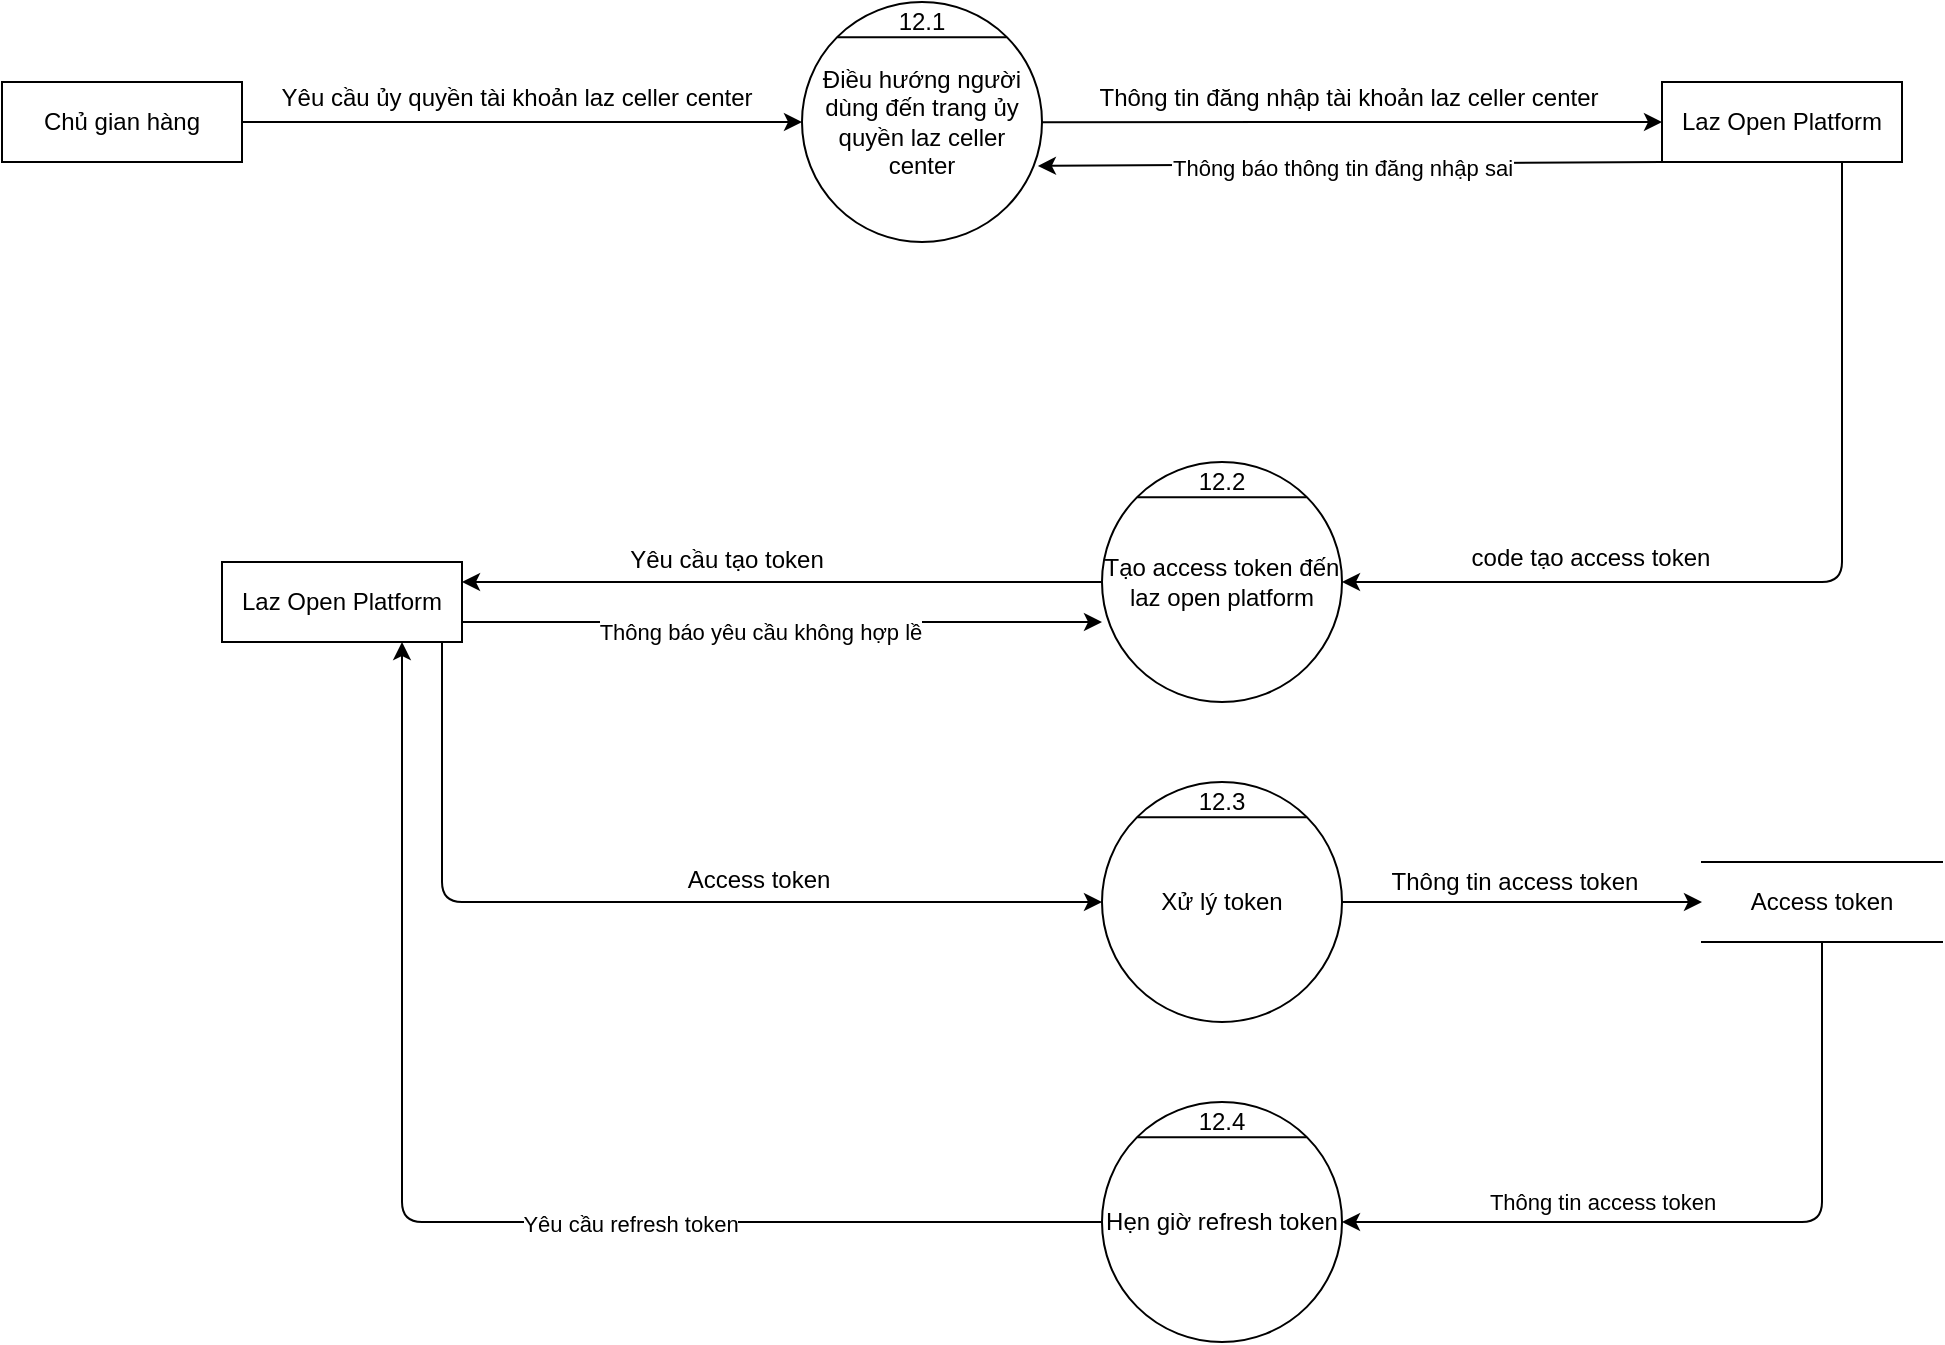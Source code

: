 <mxfile version="13.9.2" type="github">
  <diagram id="SLStGJWWbtIfWfqQh3Ac" name="Page-1">
    <mxGraphModel dx="1182" dy="525" grid="1" gridSize="10" guides="1" tooltips="1" connect="1" arrows="1" fold="1" page="1" pageScale="1" pageWidth="850" pageHeight="1100" math="0" shadow="0">
      <root>
        <mxCell id="0" />
        <mxCell id="1" parent="0" />
        <mxCell id="R5PGrLvmycQfad8IWAgw-1" value="Chủ gian hàng" style="rounded=0;whiteSpace=wrap;html=1;" parent="1" vertex="1">
          <mxGeometry x="10" y="90" width="120" height="40" as="geometry" />
        </mxCell>
        <mxCell id="R5PGrLvmycQfad8IWAgw-5" value="" style="group" parent="1" vertex="1" connectable="0">
          <mxGeometry x="410" y="50" width="120" height="120" as="geometry" />
        </mxCell>
        <mxCell id="R5PGrLvmycQfad8IWAgw-2" value="Điều hướng người dùng đến trang ủy quyền laz celler center" style="ellipse;whiteSpace=wrap;html=1;aspect=fixed;" parent="R5PGrLvmycQfad8IWAgw-5" vertex="1">
          <mxGeometry width="120" height="120" as="geometry" />
        </mxCell>
        <mxCell id="R5PGrLvmycQfad8IWAgw-3" value="" style="endArrow=none;html=1;exitX=0;exitY=0;exitDx=0;exitDy=0;entryX=1;entryY=0;entryDx=0;entryDy=0;" parent="R5PGrLvmycQfad8IWAgw-5" source="R5PGrLvmycQfad8IWAgw-2" target="R5PGrLvmycQfad8IWAgw-2" edge="1">
          <mxGeometry width="50" height="50" relative="1" as="geometry">
            <mxPoint x="-110" y="110" as="sourcePoint" />
            <mxPoint x="-60" y="60" as="targetPoint" />
          </mxGeometry>
        </mxCell>
        <mxCell id="R5PGrLvmycQfad8IWAgw-4" value="12.1" style="text;html=1;strokeColor=none;fillColor=none;align=center;verticalAlign=middle;whiteSpace=wrap;rounded=0;" parent="R5PGrLvmycQfad8IWAgw-5" vertex="1">
          <mxGeometry x="40" width="40" height="20" as="geometry" />
        </mxCell>
        <mxCell id="R5PGrLvmycQfad8IWAgw-6" value="" style="group" parent="1" vertex="1" connectable="0">
          <mxGeometry x="560" y="280" width="120" height="120" as="geometry" />
        </mxCell>
        <mxCell id="R5PGrLvmycQfad8IWAgw-7" value="Tạo access token đến laz open platform" style="ellipse;whiteSpace=wrap;html=1;aspect=fixed;" parent="R5PGrLvmycQfad8IWAgw-6" vertex="1">
          <mxGeometry width="120" height="120" as="geometry" />
        </mxCell>
        <mxCell id="R5PGrLvmycQfad8IWAgw-8" value="" style="endArrow=none;html=1;exitX=0;exitY=0;exitDx=0;exitDy=0;entryX=1;entryY=0;entryDx=0;entryDy=0;" parent="R5PGrLvmycQfad8IWAgw-6" source="R5PGrLvmycQfad8IWAgw-7" target="R5PGrLvmycQfad8IWAgw-7" edge="1">
          <mxGeometry width="50" height="50" relative="1" as="geometry">
            <mxPoint x="-110" y="110" as="sourcePoint" />
            <mxPoint x="-60" y="60" as="targetPoint" />
          </mxGeometry>
        </mxCell>
        <mxCell id="R5PGrLvmycQfad8IWAgw-9" value="12.2" style="text;html=1;strokeColor=none;fillColor=none;align=center;verticalAlign=middle;whiteSpace=wrap;rounded=0;" parent="R5PGrLvmycQfad8IWAgw-6" vertex="1">
          <mxGeometry x="40" width="40" height="20" as="geometry" />
        </mxCell>
        <mxCell id="R5PGrLvmycQfad8IWAgw-10" value="" style="group" parent="1" vertex="1" connectable="0">
          <mxGeometry x="560" y="440" width="120" height="120" as="geometry" />
        </mxCell>
        <mxCell id="R5PGrLvmycQfad8IWAgw-11" value="Xử lý token" style="ellipse;whiteSpace=wrap;html=1;aspect=fixed;" parent="R5PGrLvmycQfad8IWAgw-10" vertex="1">
          <mxGeometry width="120" height="120" as="geometry" />
        </mxCell>
        <mxCell id="R5PGrLvmycQfad8IWAgw-12" value="" style="endArrow=none;html=1;exitX=0;exitY=0;exitDx=0;exitDy=0;entryX=1;entryY=0;entryDx=0;entryDy=0;" parent="R5PGrLvmycQfad8IWAgw-10" source="R5PGrLvmycQfad8IWAgw-11" target="R5PGrLvmycQfad8IWAgw-11" edge="1">
          <mxGeometry width="50" height="50" relative="1" as="geometry">
            <mxPoint x="-110" y="110" as="sourcePoint" />
            <mxPoint x="-60" y="60" as="targetPoint" />
          </mxGeometry>
        </mxCell>
        <mxCell id="R5PGrLvmycQfad8IWAgw-13" value="12.3" style="text;html=1;strokeColor=none;fillColor=none;align=center;verticalAlign=middle;whiteSpace=wrap;rounded=0;" parent="R5PGrLvmycQfad8IWAgw-10" vertex="1">
          <mxGeometry x="40" width="40" height="20" as="geometry" />
        </mxCell>
        <mxCell id="R5PGrLvmycQfad8IWAgw-14" value="Laz Open Platform" style="rounded=0;whiteSpace=wrap;html=1;" parent="1" vertex="1">
          <mxGeometry x="840" y="90" width="120" height="40" as="geometry" />
        </mxCell>
        <mxCell id="R5PGrLvmycQfad8IWAgw-15" value="" style="endArrow=classic;html=1;exitX=1;exitY=0.5;exitDx=0;exitDy=0;" parent="1" source="R5PGrLvmycQfad8IWAgw-1" target="R5PGrLvmycQfad8IWAgw-2" edge="1">
          <mxGeometry width="50" height="50" relative="1" as="geometry">
            <mxPoint x="160" y="280" as="sourcePoint" />
            <mxPoint x="210" y="230" as="targetPoint" />
          </mxGeometry>
        </mxCell>
        <mxCell id="R5PGrLvmycQfad8IWAgw-17" value="Yêu cầu ủy quyền tài khoản laz celler center" style="edgeLabel;html=1;align=center;verticalAlign=middle;resizable=0;points=[];rotation=0;fontSize=12;" parent="R5PGrLvmycQfad8IWAgw-15" vertex="1" connectable="0">
          <mxGeometry x="-0.202" y="-2" relative="1" as="geometry">
            <mxPoint x="25.52" y="-14" as="offset" />
          </mxGeometry>
        </mxCell>
        <mxCell id="R5PGrLvmycQfad8IWAgw-18" value="" style="endArrow=classic;html=1;fontSize=12;" parent="1" source="R5PGrLvmycQfad8IWAgw-2" target="R5PGrLvmycQfad8IWAgw-14" edge="1">
          <mxGeometry width="50" height="50" relative="1" as="geometry">
            <mxPoint x="640" y="290" as="sourcePoint" />
            <mxPoint x="690" y="240" as="targetPoint" />
          </mxGeometry>
        </mxCell>
        <mxCell id="R5PGrLvmycQfad8IWAgw-19" value="Thông tin đăng nhập tài khoản laz celler center" style="edgeLabel;html=1;align=center;verticalAlign=middle;resizable=0;points=[];fontSize=12;rotation=0;" parent="R5PGrLvmycQfad8IWAgw-18" vertex="1" connectable="0">
          <mxGeometry x="-0.435" y="2" relative="1" as="geometry">
            <mxPoint x="65" y="-10.0" as="offset" />
          </mxGeometry>
        </mxCell>
        <mxCell id="R5PGrLvmycQfad8IWAgw-20" value="" style="endArrow=classic;html=1;fontSize=12;exitX=0.75;exitY=1;exitDx=0;exitDy=0;" parent="1" source="R5PGrLvmycQfad8IWAgw-14" target="R5PGrLvmycQfad8IWAgw-7" edge="1">
          <mxGeometry width="50" height="50" relative="1" as="geometry">
            <mxPoint x="740" y="320" as="sourcePoint" />
            <mxPoint x="790" y="270" as="targetPoint" />
            <Array as="points">
              <mxPoint x="930" y="340" />
            </Array>
          </mxGeometry>
        </mxCell>
        <mxCell id="R5PGrLvmycQfad8IWAgw-21" value="code tạo access token" style="edgeLabel;html=1;align=center;verticalAlign=middle;resizable=0;points=[];fontSize=12;rotation=0;" parent="R5PGrLvmycQfad8IWAgw-20" vertex="1" connectable="0">
          <mxGeometry x="0.263" y="2" relative="1" as="geometry">
            <mxPoint x="-45.43" y="-14.44" as="offset" />
          </mxGeometry>
        </mxCell>
        <mxCell id="R5PGrLvmycQfad8IWAgw-22" value="Laz Open Platform" style="rounded=0;whiteSpace=wrap;html=1;" parent="1" vertex="1">
          <mxGeometry x="120" y="330" width="120" height="40" as="geometry" />
        </mxCell>
        <mxCell id="R5PGrLvmycQfad8IWAgw-24" value="" style="endArrow=classic;html=1;fontSize=12;entryX=1;entryY=0.25;entryDx=0;entryDy=0;" parent="1" source="R5PGrLvmycQfad8IWAgw-7" target="R5PGrLvmycQfad8IWAgw-22" edge="1">
          <mxGeometry width="50" height="50" relative="1" as="geometry">
            <mxPoint x="820" y="420" as="sourcePoint" />
            <mxPoint x="300" y="470" as="targetPoint" />
          </mxGeometry>
        </mxCell>
        <mxCell id="R5PGrLvmycQfad8IWAgw-25" value="Yêu cầu tạo token" style="edgeLabel;html=1;align=center;verticalAlign=middle;resizable=0;points=[];fontSize=12;" parent="R5PGrLvmycQfad8IWAgw-24" vertex="1" connectable="0">
          <mxGeometry x="0.175" y="2" relative="1" as="geometry">
            <mxPoint y="-13" as="offset" />
          </mxGeometry>
        </mxCell>
        <mxCell id="R5PGrLvmycQfad8IWAgw-26" value="" style="endArrow=classic;html=1;fontSize=12;entryX=0;entryY=0.5;entryDx=0;entryDy=0;" parent="1" target="R5PGrLvmycQfad8IWAgw-11" edge="1">
          <mxGeometry width="50" height="50" relative="1" as="geometry">
            <mxPoint x="230" y="370" as="sourcePoint" />
            <mxPoint x="540" y="490" as="targetPoint" />
            <Array as="points">
              <mxPoint x="230" y="500" />
            </Array>
          </mxGeometry>
        </mxCell>
        <mxCell id="R5PGrLvmycQfad8IWAgw-27" value="Access token" style="edgeLabel;html=1;align=center;verticalAlign=middle;resizable=0;points=[];fontSize=12;rotation=0;" parent="R5PGrLvmycQfad8IWAgw-26" vertex="1" connectable="0">
          <mxGeometry x="-0.231" y="-2" relative="1" as="geometry">
            <mxPoint x="111.23" y="-13.57" as="offset" />
          </mxGeometry>
        </mxCell>
        <mxCell id="R5PGrLvmycQfad8IWAgw-28" value="Access token" style="shape=partialRectangle;whiteSpace=wrap;html=1;left=0;right=0;fillColor=none;fontSize=12;" parent="1" vertex="1">
          <mxGeometry x="860" y="480" width="120" height="40" as="geometry" />
        </mxCell>
        <mxCell id="R5PGrLvmycQfad8IWAgw-29" value="" style="endArrow=classic;html=1;fontSize=12;exitX=1;exitY=0.5;exitDx=0;exitDy=0;entryX=0;entryY=0.5;entryDx=0;entryDy=0;" parent="1" source="R5PGrLvmycQfad8IWAgw-11" target="R5PGrLvmycQfad8IWAgw-28" edge="1">
          <mxGeometry width="50" height="50" relative="1" as="geometry">
            <mxPoint x="720" y="710" as="sourcePoint" />
            <mxPoint x="770" y="660" as="targetPoint" />
          </mxGeometry>
        </mxCell>
        <mxCell id="R5PGrLvmycQfad8IWAgw-30" value="Thông tin access token" style="edgeLabel;html=1;align=center;verticalAlign=middle;resizable=0;points=[];fontSize=12;rotation=0;" parent="R5PGrLvmycQfad8IWAgw-29" vertex="1" connectable="0">
          <mxGeometry x="-0.415" y="-1" relative="1" as="geometry">
            <mxPoint x="32.79" y="-11" as="offset" />
          </mxGeometry>
        </mxCell>
        <mxCell id="R5PGrLvmycQfad8IWAgw-31" value="" style="group" parent="1" vertex="1" connectable="0">
          <mxGeometry x="560" y="600" width="120" height="120" as="geometry" />
        </mxCell>
        <mxCell id="R5PGrLvmycQfad8IWAgw-32" value="Hẹn giờ refresh token" style="ellipse;whiteSpace=wrap;html=1;aspect=fixed;" parent="R5PGrLvmycQfad8IWAgw-31" vertex="1">
          <mxGeometry width="120" height="120" as="geometry" />
        </mxCell>
        <mxCell id="R5PGrLvmycQfad8IWAgw-33" value="" style="endArrow=none;html=1;exitX=0;exitY=0;exitDx=0;exitDy=0;entryX=1;entryY=0;entryDx=0;entryDy=0;" parent="R5PGrLvmycQfad8IWAgw-31" source="R5PGrLvmycQfad8IWAgw-32" target="R5PGrLvmycQfad8IWAgw-32" edge="1">
          <mxGeometry width="50" height="50" relative="1" as="geometry">
            <mxPoint x="-110" y="110" as="sourcePoint" />
            <mxPoint x="-60" y="60" as="targetPoint" />
          </mxGeometry>
        </mxCell>
        <mxCell id="R5PGrLvmycQfad8IWAgw-34" value="12.4" style="text;html=1;strokeColor=none;fillColor=none;align=center;verticalAlign=middle;whiteSpace=wrap;rounded=0;" parent="R5PGrLvmycQfad8IWAgw-31" vertex="1">
          <mxGeometry x="40" width="40" height="20" as="geometry" />
        </mxCell>
        <mxCell id="R5PGrLvmycQfad8IWAgw-35" value="" style="endArrow=classic;html=1;fontSize=12;exitX=0.5;exitY=1;exitDx=0;exitDy=0;entryX=1;entryY=0.5;entryDx=0;entryDy=0;" parent="1" source="R5PGrLvmycQfad8IWAgw-28" target="R5PGrLvmycQfad8IWAgw-32" edge="1">
          <mxGeometry width="50" height="50" relative="1" as="geometry">
            <mxPoint x="830" y="670" as="sourcePoint" />
            <mxPoint x="740" y="635" as="targetPoint" />
            <Array as="points">
              <mxPoint x="920" y="660" />
            </Array>
          </mxGeometry>
        </mxCell>
        <mxCell id="mkMfAUHAmK-2bPL1mv0b-5" value="Thông tin access token" style="edgeLabel;html=1;align=center;verticalAlign=middle;resizable=0;points=[];" vertex="1" connectable="0" parent="R5PGrLvmycQfad8IWAgw-35">
          <mxGeometry x="0.143" y="2" relative="1" as="geometry">
            <mxPoint x="-33" y="-12" as="offset" />
          </mxGeometry>
        </mxCell>
        <mxCell id="mkMfAUHAmK-2bPL1mv0b-1" value="" style="endArrow=classic;html=1;exitX=0;exitY=1;exitDx=0;exitDy=0;entryX=0.983;entryY=0.683;entryDx=0;entryDy=0;entryPerimeter=0;" edge="1" parent="1" source="R5PGrLvmycQfad8IWAgw-14" target="R5PGrLvmycQfad8IWAgw-2">
          <mxGeometry width="50" height="50" relative="1" as="geometry">
            <mxPoint x="610" y="250" as="sourcePoint" />
            <mxPoint x="660" y="200" as="targetPoint" />
          </mxGeometry>
        </mxCell>
        <mxCell id="mkMfAUHAmK-2bPL1mv0b-2" value="Thông báo thông tin đăng nhập sai" style="edgeLabel;html=1;align=center;verticalAlign=middle;resizable=0;points=[];" vertex="1" connectable="0" parent="mkMfAUHAmK-2bPL1mv0b-1">
          <mxGeometry x="0.378" y="1" relative="1" as="geometry">
            <mxPoint x="54.99" as="offset" />
          </mxGeometry>
        </mxCell>
        <mxCell id="mkMfAUHAmK-2bPL1mv0b-3" value="" style="endArrow=classic;html=1;exitX=1;exitY=0.75;exitDx=0;exitDy=0;" edge="1" parent="1" source="R5PGrLvmycQfad8IWAgw-22">
          <mxGeometry width="50" height="50" relative="1" as="geometry">
            <mxPoint x="500" y="410" as="sourcePoint" />
            <mxPoint x="560" y="360" as="targetPoint" />
          </mxGeometry>
        </mxCell>
        <mxCell id="mkMfAUHAmK-2bPL1mv0b-4" value="Thông báo yêu cầu không hợp lề" style="edgeLabel;html=1;align=center;verticalAlign=middle;resizable=0;points=[];" vertex="1" connectable="0" parent="mkMfAUHAmK-2bPL1mv0b-3">
          <mxGeometry x="-0.069" y="-5" relative="1" as="geometry">
            <mxPoint as="offset" />
          </mxGeometry>
        </mxCell>
        <mxCell id="mkMfAUHAmK-2bPL1mv0b-6" value="" style="endArrow=classic;html=1;entryX=0.75;entryY=1;entryDx=0;entryDy=0;exitX=0;exitY=0.5;exitDx=0;exitDy=0;" edge="1" parent="1" source="R5PGrLvmycQfad8IWAgw-32" target="R5PGrLvmycQfad8IWAgw-22">
          <mxGeometry width="50" height="50" relative="1" as="geometry">
            <mxPoint x="250" y="660" as="sourcePoint" />
            <mxPoint x="300" y="610" as="targetPoint" />
            <Array as="points">
              <mxPoint x="210" y="660" />
            </Array>
          </mxGeometry>
        </mxCell>
        <mxCell id="mkMfAUHAmK-2bPL1mv0b-7" value="Yêu cầu refresh token" style="edgeLabel;html=1;align=center;verticalAlign=middle;resizable=0;points=[];" vertex="1" connectable="0" parent="mkMfAUHAmK-2bPL1mv0b-6">
          <mxGeometry x="-0.263" y="1" relative="1" as="geometry">
            <mxPoint as="offset" />
          </mxGeometry>
        </mxCell>
      </root>
    </mxGraphModel>
  </diagram>
</mxfile>
